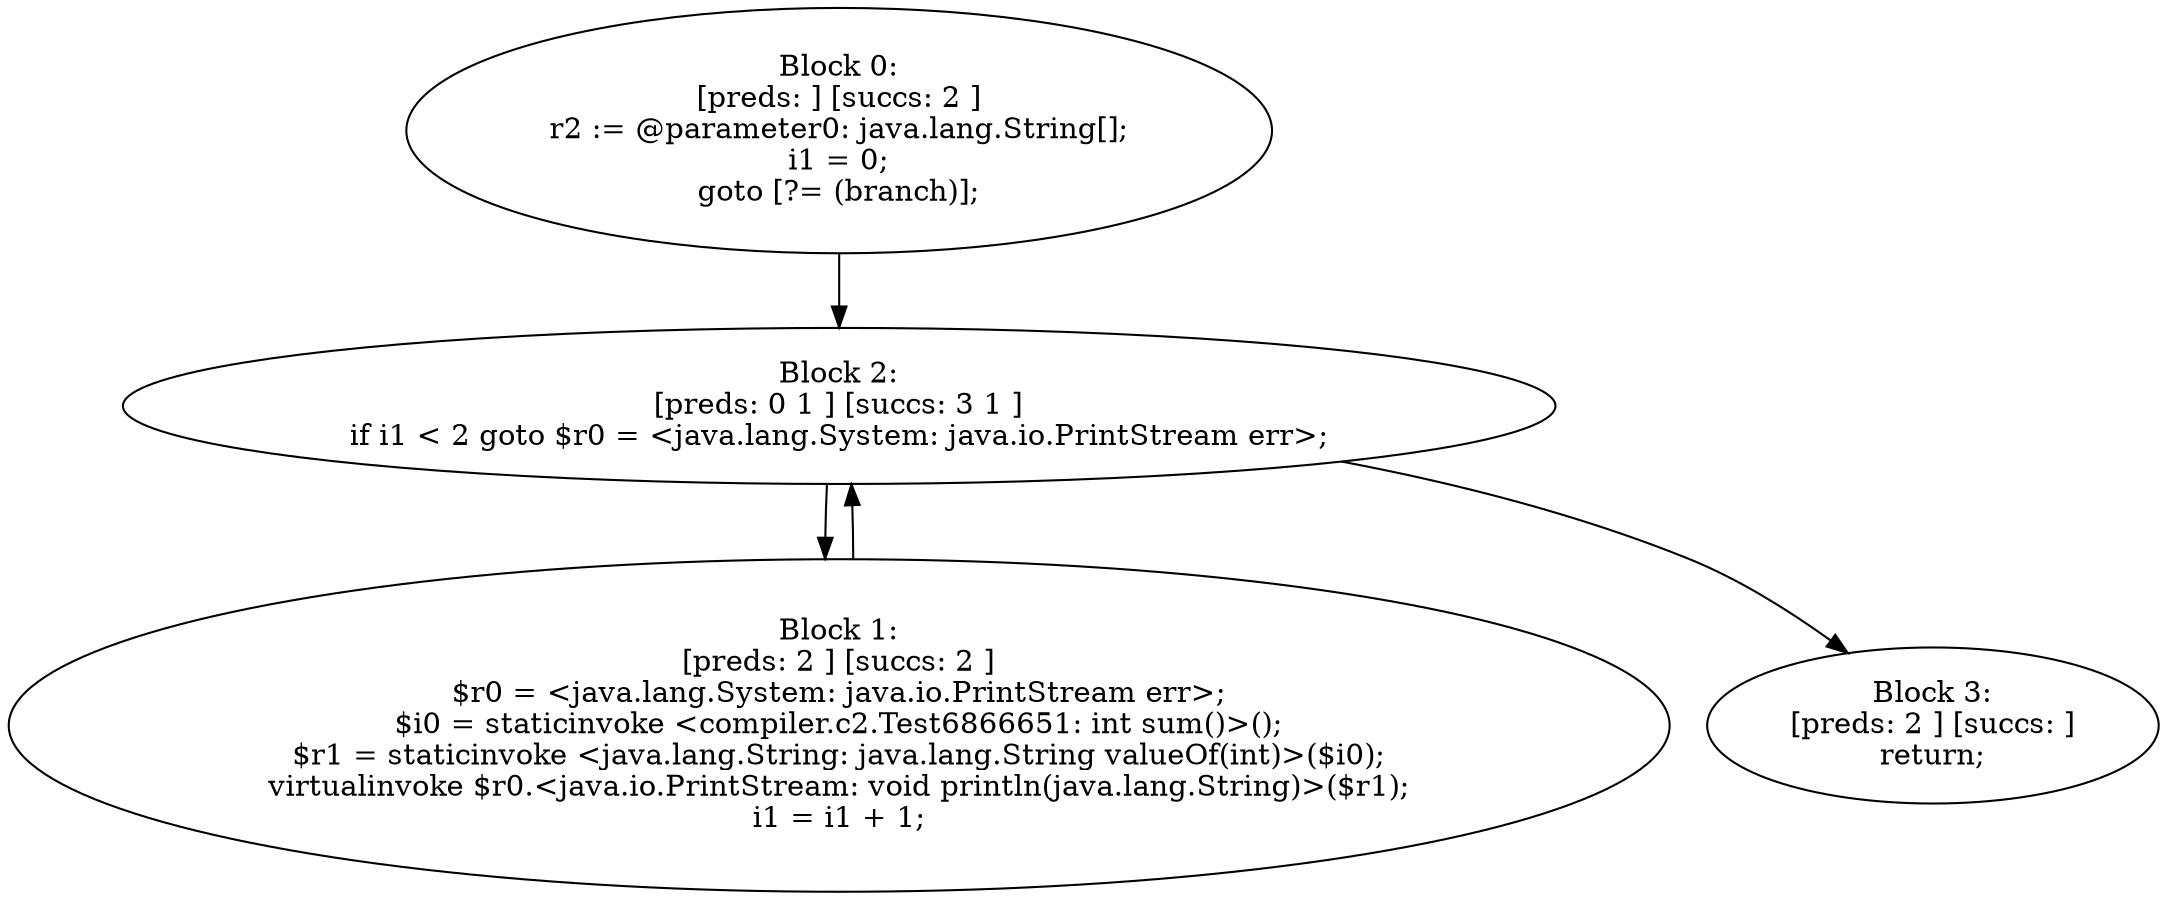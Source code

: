 digraph "unitGraph" {
    "Block 0:
[preds: ] [succs: 2 ]
r2 := @parameter0: java.lang.String[];
i1 = 0;
goto [?= (branch)];
"
    "Block 1:
[preds: 2 ] [succs: 2 ]
$r0 = <java.lang.System: java.io.PrintStream err>;
$i0 = staticinvoke <compiler.c2.Test6866651: int sum()>();
$r1 = staticinvoke <java.lang.String: java.lang.String valueOf(int)>($i0);
virtualinvoke $r0.<java.io.PrintStream: void println(java.lang.String)>($r1);
i1 = i1 + 1;
"
    "Block 2:
[preds: 0 1 ] [succs: 3 1 ]
if i1 < 2 goto $r0 = <java.lang.System: java.io.PrintStream err>;
"
    "Block 3:
[preds: 2 ] [succs: ]
return;
"
    "Block 0:
[preds: ] [succs: 2 ]
r2 := @parameter0: java.lang.String[];
i1 = 0;
goto [?= (branch)];
"->"Block 2:
[preds: 0 1 ] [succs: 3 1 ]
if i1 < 2 goto $r0 = <java.lang.System: java.io.PrintStream err>;
";
    "Block 1:
[preds: 2 ] [succs: 2 ]
$r0 = <java.lang.System: java.io.PrintStream err>;
$i0 = staticinvoke <compiler.c2.Test6866651: int sum()>();
$r1 = staticinvoke <java.lang.String: java.lang.String valueOf(int)>($i0);
virtualinvoke $r0.<java.io.PrintStream: void println(java.lang.String)>($r1);
i1 = i1 + 1;
"->"Block 2:
[preds: 0 1 ] [succs: 3 1 ]
if i1 < 2 goto $r0 = <java.lang.System: java.io.PrintStream err>;
";
    "Block 2:
[preds: 0 1 ] [succs: 3 1 ]
if i1 < 2 goto $r0 = <java.lang.System: java.io.PrintStream err>;
"->"Block 3:
[preds: 2 ] [succs: ]
return;
";
    "Block 2:
[preds: 0 1 ] [succs: 3 1 ]
if i1 < 2 goto $r0 = <java.lang.System: java.io.PrintStream err>;
"->"Block 1:
[preds: 2 ] [succs: 2 ]
$r0 = <java.lang.System: java.io.PrintStream err>;
$i0 = staticinvoke <compiler.c2.Test6866651: int sum()>();
$r1 = staticinvoke <java.lang.String: java.lang.String valueOf(int)>($i0);
virtualinvoke $r0.<java.io.PrintStream: void println(java.lang.String)>($r1);
i1 = i1 + 1;
";
}

